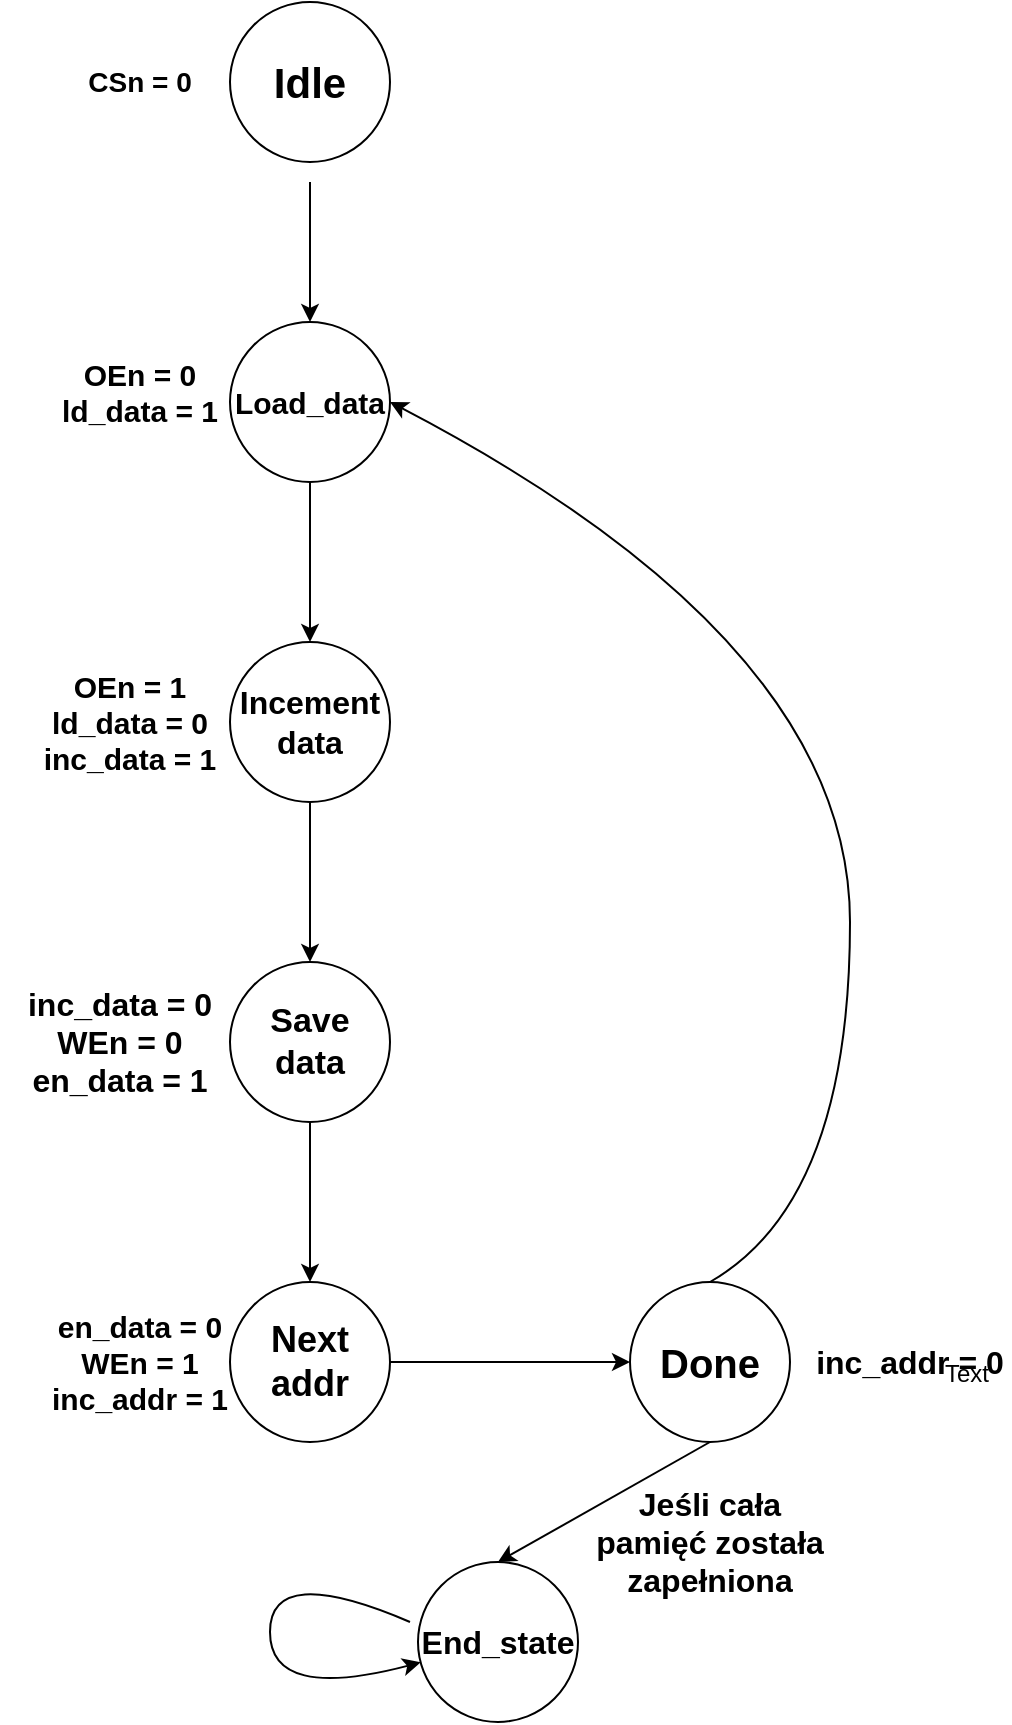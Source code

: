 <mxfile version="13.2.3" type="device"><diagram id="p_iUYDaujRpNliwOVzfn" name="Page-1"><mxGraphModel dx="1480" dy="729" grid="1" gridSize="10" guides="1" tooltips="1" connect="1" arrows="1" fold="1" page="1" pageScale="1" pageWidth="827" pageHeight="1169" math="0" shadow="0"><root><mxCell id="0"/><mxCell id="1" parent="0"/><mxCell id="MuwYo6jiBTvEUIElCokU-1" value="&lt;font style=&quot;font-size: 21px&quot;&gt;&lt;b&gt;Idle&lt;/b&gt;&lt;/font&gt;" style="ellipse;whiteSpace=wrap;html=1;aspect=fixed;" vertex="1" parent="1"><mxGeometry x="280" y="40" width="80" height="80" as="geometry"/></mxCell><mxCell id="MuwYo6jiBTvEUIElCokU-2" value="&lt;font style=&quot;font-size: 15px&quot;&gt;&lt;b&gt;Load_data&lt;/b&gt;&lt;/font&gt;" style="ellipse;whiteSpace=wrap;html=1;aspect=fixed;" vertex="1" parent="1"><mxGeometry x="280" y="200" width="80" height="80" as="geometry"/></mxCell><mxCell id="MuwYo6jiBTvEUIElCokU-3" value="&lt;font style=&quot;font-size: 16px&quot;&gt;&lt;b&gt;Incement data&lt;/b&gt;&lt;/font&gt;" style="ellipse;whiteSpace=wrap;html=1;aspect=fixed;" vertex="1" parent="1"><mxGeometry x="280" y="360" width="80" height="80" as="geometry"/></mxCell><mxCell id="MuwYo6jiBTvEUIElCokU-4" value="&lt;font style=&quot;font-size: 17px&quot;&gt;&lt;b&gt;Save data&lt;br&gt;&lt;/b&gt;&lt;/font&gt;" style="ellipse;whiteSpace=wrap;html=1;aspect=fixed;" vertex="1" parent="1"><mxGeometry x="280" y="520" width="80" height="80" as="geometry"/></mxCell><mxCell id="MuwYo6jiBTvEUIElCokU-5" value="&lt;font style=&quot;font-size: 18px&quot;&gt;&lt;b&gt;Next addr&lt;br&gt;&lt;/b&gt;&lt;/font&gt;" style="ellipse;whiteSpace=wrap;html=1;aspect=fixed;" vertex="1" parent="1"><mxGeometry x="280" y="680" width="80" height="80" as="geometry"/></mxCell><mxCell id="MuwYo6jiBTvEUIElCokU-12" value="&lt;font style=&quot;font-size: 20px&quot;&gt;&lt;b&gt;Done&lt;/b&gt;&lt;/font&gt;" style="ellipse;whiteSpace=wrap;html=1;aspect=fixed;" vertex="1" parent="1"><mxGeometry x="480" y="680" width="80" height="80" as="geometry"/></mxCell><mxCell id="MuwYo6jiBTvEUIElCokU-14" value="&lt;font style=&quot;font-size: 16px&quot;&gt;&lt;b&gt;End_state&lt;/b&gt;&lt;/font&gt;" style="ellipse;whiteSpace=wrap;html=1;aspect=fixed;" vertex="1" parent="1"><mxGeometry x="374" y="820" width="80" height="80" as="geometry"/></mxCell><mxCell id="MuwYo6jiBTvEUIElCokU-15" value="" style="endArrow=classic;html=1;entryX=0.5;entryY=0;entryDx=0;entryDy=0;" edge="1" parent="1" target="MuwYo6jiBTvEUIElCokU-2"><mxGeometry width="50" height="50" relative="1" as="geometry"><mxPoint x="320" y="130" as="sourcePoint"/><mxPoint x="270" y="200" as="targetPoint"/></mxGeometry></mxCell><mxCell id="MuwYo6jiBTvEUIElCokU-16" value="" style="endArrow=classic;html=1;entryX=0.5;entryY=0;entryDx=0;entryDy=0;exitX=0.5;exitY=1;exitDx=0;exitDy=0;" edge="1" parent="1" source="MuwYo6jiBTvEUIElCokU-2" target="MuwYo6jiBTvEUIElCokU-3"><mxGeometry width="50" height="50" relative="1" as="geometry"><mxPoint x="220" y="390" as="sourcePoint"/><mxPoint x="270" y="340" as="targetPoint"/></mxGeometry></mxCell><mxCell id="MuwYo6jiBTvEUIElCokU-17" value="" style="endArrow=classic;html=1;entryX=0.5;entryY=0;entryDx=0;entryDy=0;exitX=0.5;exitY=1;exitDx=0;exitDy=0;" edge="1" parent="1" source="MuwYo6jiBTvEUIElCokU-3" target="MuwYo6jiBTvEUIElCokU-4"><mxGeometry width="50" height="50" relative="1" as="geometry"><mxPoint x="320" y="530" as="sourcePoint"/><mxPoint x="270" y="530" as="targetPoint"/></mxGeometry></mxCell><mxCell id="MuwYo6jiBTvEUIElCokU-18" value="" style="endArrow=classic;html=1;entryX=0.5;entryY=0;entryDx=0;entryDy=0;exitX=0.5;exitY=1;exitDx=0;exitDy=0;" edge="1" parent="1" source="MuwYo6jiBTvEUIElCokU-4" target="MuwYo6jiBTvEUIElCokU-5"><mxGeometry width="50" height="50" relative="1" as="geometry"><mxPoint x="220" y="800" as="sourcePoint"/><mxPoint x="270" y="750" as="targetPoint"/></mxGeometry></mxCell><mxCell id="MuwYo6jiBTvEUIElCokU-19" value="" style="endArrow=classic;html=1;entryX=0;entryY=0.5;entryDx=0;entryDy=0;exitX=1;exitY=0.5;exitDx=0;exitDy=0;" edge="1" parent="1" source="MuwYo6jiBTvEUIElCokU-5" target="MuwYo6jiBTvEUIElCokU-12"><mxGeometry width="50" height="50" relative="1" as="geometry"><mxPoint x="220" y="770" as="sourcePoint"/><mxPoint x="270" y="720" as="targetPoint"/></mxGeometry></mxCell><mxCell id="MuwYo6jiBTvEUIElCokU-20" value="" style="endArrow=classic;html=1;entryX=0.5;entryY=0;entryDx=0;entryDy=0;exitX=0.5;exitY=1;exitDx=0;exitDy=0;" edge="1" parent="1" source="MuwYo6jiBTvEUIElCokU-12" target="MuwYo6jiBTvEUIElCokU-14"><mxGeometry width="50" height="50" relative="1" as="geometry"><mxPoint x="220" y="770" as="sourcePoint"/><mxPoint x="270" y="720" as="targetPoint"/></mxGeometry></mxCell><mxCell id="MuwYo6jiBTvEUIElCokU-22" value="" style="curved=1;endArrow=classic;html=1;entryX=1;entryY=0.5;entryDx=0;entryDy=0;exitX=0.5;exitY=0;exitDx=0;exitDy=0;" edge="1" parent="1" source="MuwYo6jiBTvEUIElCokU-12" target="MuwYo6jiBTvEUIElCokU-2"><mxGeometry width="50" height="50" relative="1" as="geometry"><mxPoint x="220" y="580" as="sourcePoint"/><mxPoint x="520" y="190" as="targetPoint"/><Array as="points"><mxPoint x="590" y="640"/><mxPoint x="590" y="360"/></Array></mxGeometry></mxCell><mxCell id="MuwYo6jiBTvEUIElCokU-23" value="&lt;font style=&quot;font-size: 16px&quot;&gt;&lt;b&gt;Jeśli cała pamięć została zapełniona&lt;/b&gt;&lt;/font&gt;" style="text;html=1;strokeColor=none;fillColor=none;align=center;verticalAlign=middle;whiteSpace=wrap;rounded=0;" vertex="1" parent="1"><mxGeometry x="460" y="780" width="120" height="60" as="geometry"/></mxCell><mxCell id="MuwYo6jiBTvEUIElCokU-24" value="&lt;font style=&quot;font-size: 14px&quot;&gt;&lt;b&gt;CSn = 0&lt;/b&gt;&lt;/font&gt;" style="text;html=1;strokeColor=none;fillColor=none;align=center;verticalAlign=middle;whiteSpace=wrap;rounded=0;" vertex="1" parent="1"><mxGeometry x="180" y="70" width="110" height="20" as="geometry"/></mxCell><mxCell id="MuwYo6jiBTvEUIElCokU-25" value="&lt;font style=&quot;font-size: 15px&quot;&gt;&lt;b&gt;OEn = 0&lt;br&gt;ld_data = 1&lt;br&gt;&lt;/b&gt;&lt;/font&gt;" style="text;html=1;strokeColor=none;fillColor=none;align=center;verticalAlign=middle;whiteSpace=wrap;rounded=0;" vertex="1" parent="1"><mxGeometry x="165" y="210" width="140" height="50" as="geometry"/></mxCell><mxCell id="MuwYo6jiBTvEUIElCokU-26" value="&lt;font style=&quot;font-size: 15px&quot;&gt;&lt;b&gt;OEn = 1&lt;br&gt;ld_data = 0&lt;br&gt;inc_data = 1&lt;br&gt;&lt;/b&gt;&lt;/font&gt;" style="text;html=1;strokeColor=none;fillColor=none;align=center;verticalAlign=middle;whiteSpace=wrap;rounded=0;" vertex="1" parent="1"><mxGeometry x="180" y="370" width="100" height="60" as="geometry"/></mxCell><mxCell id="MuwYo6jiBTvEUIElCokU-27" value="&lt;font style=&quot;font-size: 16px&quot;&gt;&lt;b&gt;inc_data = 0&lt;br&gt;WEn = 0&lt;br&gt;en_data = 1&lt;br&gt;&lt;/b&gt;&lt;/font&gt;" style="text;html=1;strokeColor=none;fillColor=none;align=center;verticalAlign=middle;whiteSpace=wrap;rounded=0;" vertex="1" parent="1"><mxGeometry x="170" y="530" width="110" height="60" as="geometry"/></mxCell><mxCell id="MuwYo6jiBTvEUIElCokU-28" value="&lt;font style=&quot;font-size: 15px&quot;&gt;&lt;b&gt;en_data = 0&lt;br&gt;WEn = 1&lt;br&gt;inc_addr = 1&lt;br&gt;&lt;/b&gt;&lt;/font&gt;" style="text;html=1;strokeColor=none;fillColor=none;align=center;verticalAlign=middle;whiteSpace=wrap;rounded=0;" vertex="1" parent="1"><mxGeometry x="175" y="695" width="120" height="50" as="geometry"/></mxCell><mxCell id="MuwYo6jiBTvEUIElCokU-29" value="&lt;font style=&quot;font-size: 16px&quot;&gt;&lt;b&gt;inc_addr = 0&lt;/b&gt;&lt;/font&gt;" style="text;html=1;strokeColor=none;fillColor=none;align=center;verticalAlign=middle;whiteSpace=wrap;rounded=0;" vertex="1" parent="1"><mxGeometry x="570" y="704.5" width="100" height="31" as="geometry"/></mxCell><mxCell id="MuwYo6jiBTvEUIElCokU-30" value="Text" style="text;html=1;align=center;verticalAlign=middle;resizable=0;points=[];autosize=1;" vertex="1" parent="MuwYo6jiBTvEUIElCokU-29"><mxGeometry x="58" y="11" width="40" height="20" as="geometry"/></mxCell><mxCell id="MuwYo6jiBTvEUIElCokU-31" value="" style="curved=1;endArrow=classic;html=1;" edge="1" parent="1" target="MuwYo6jiBTvEUIElCokU-14"><mxGeometry width="50" height="50" relative="1" as="geometry"><mxPoint x="370" y="850" as="sourcePoint"/><mxPoint x="350" y="920" as="targetPoint"/><Array as="points"><mxPoint x="300" y="820"/><mxPoint x="300" y="890"/></Array></mxGeometry></mxCell></root></mxGraphModel></diagram></mxfile>